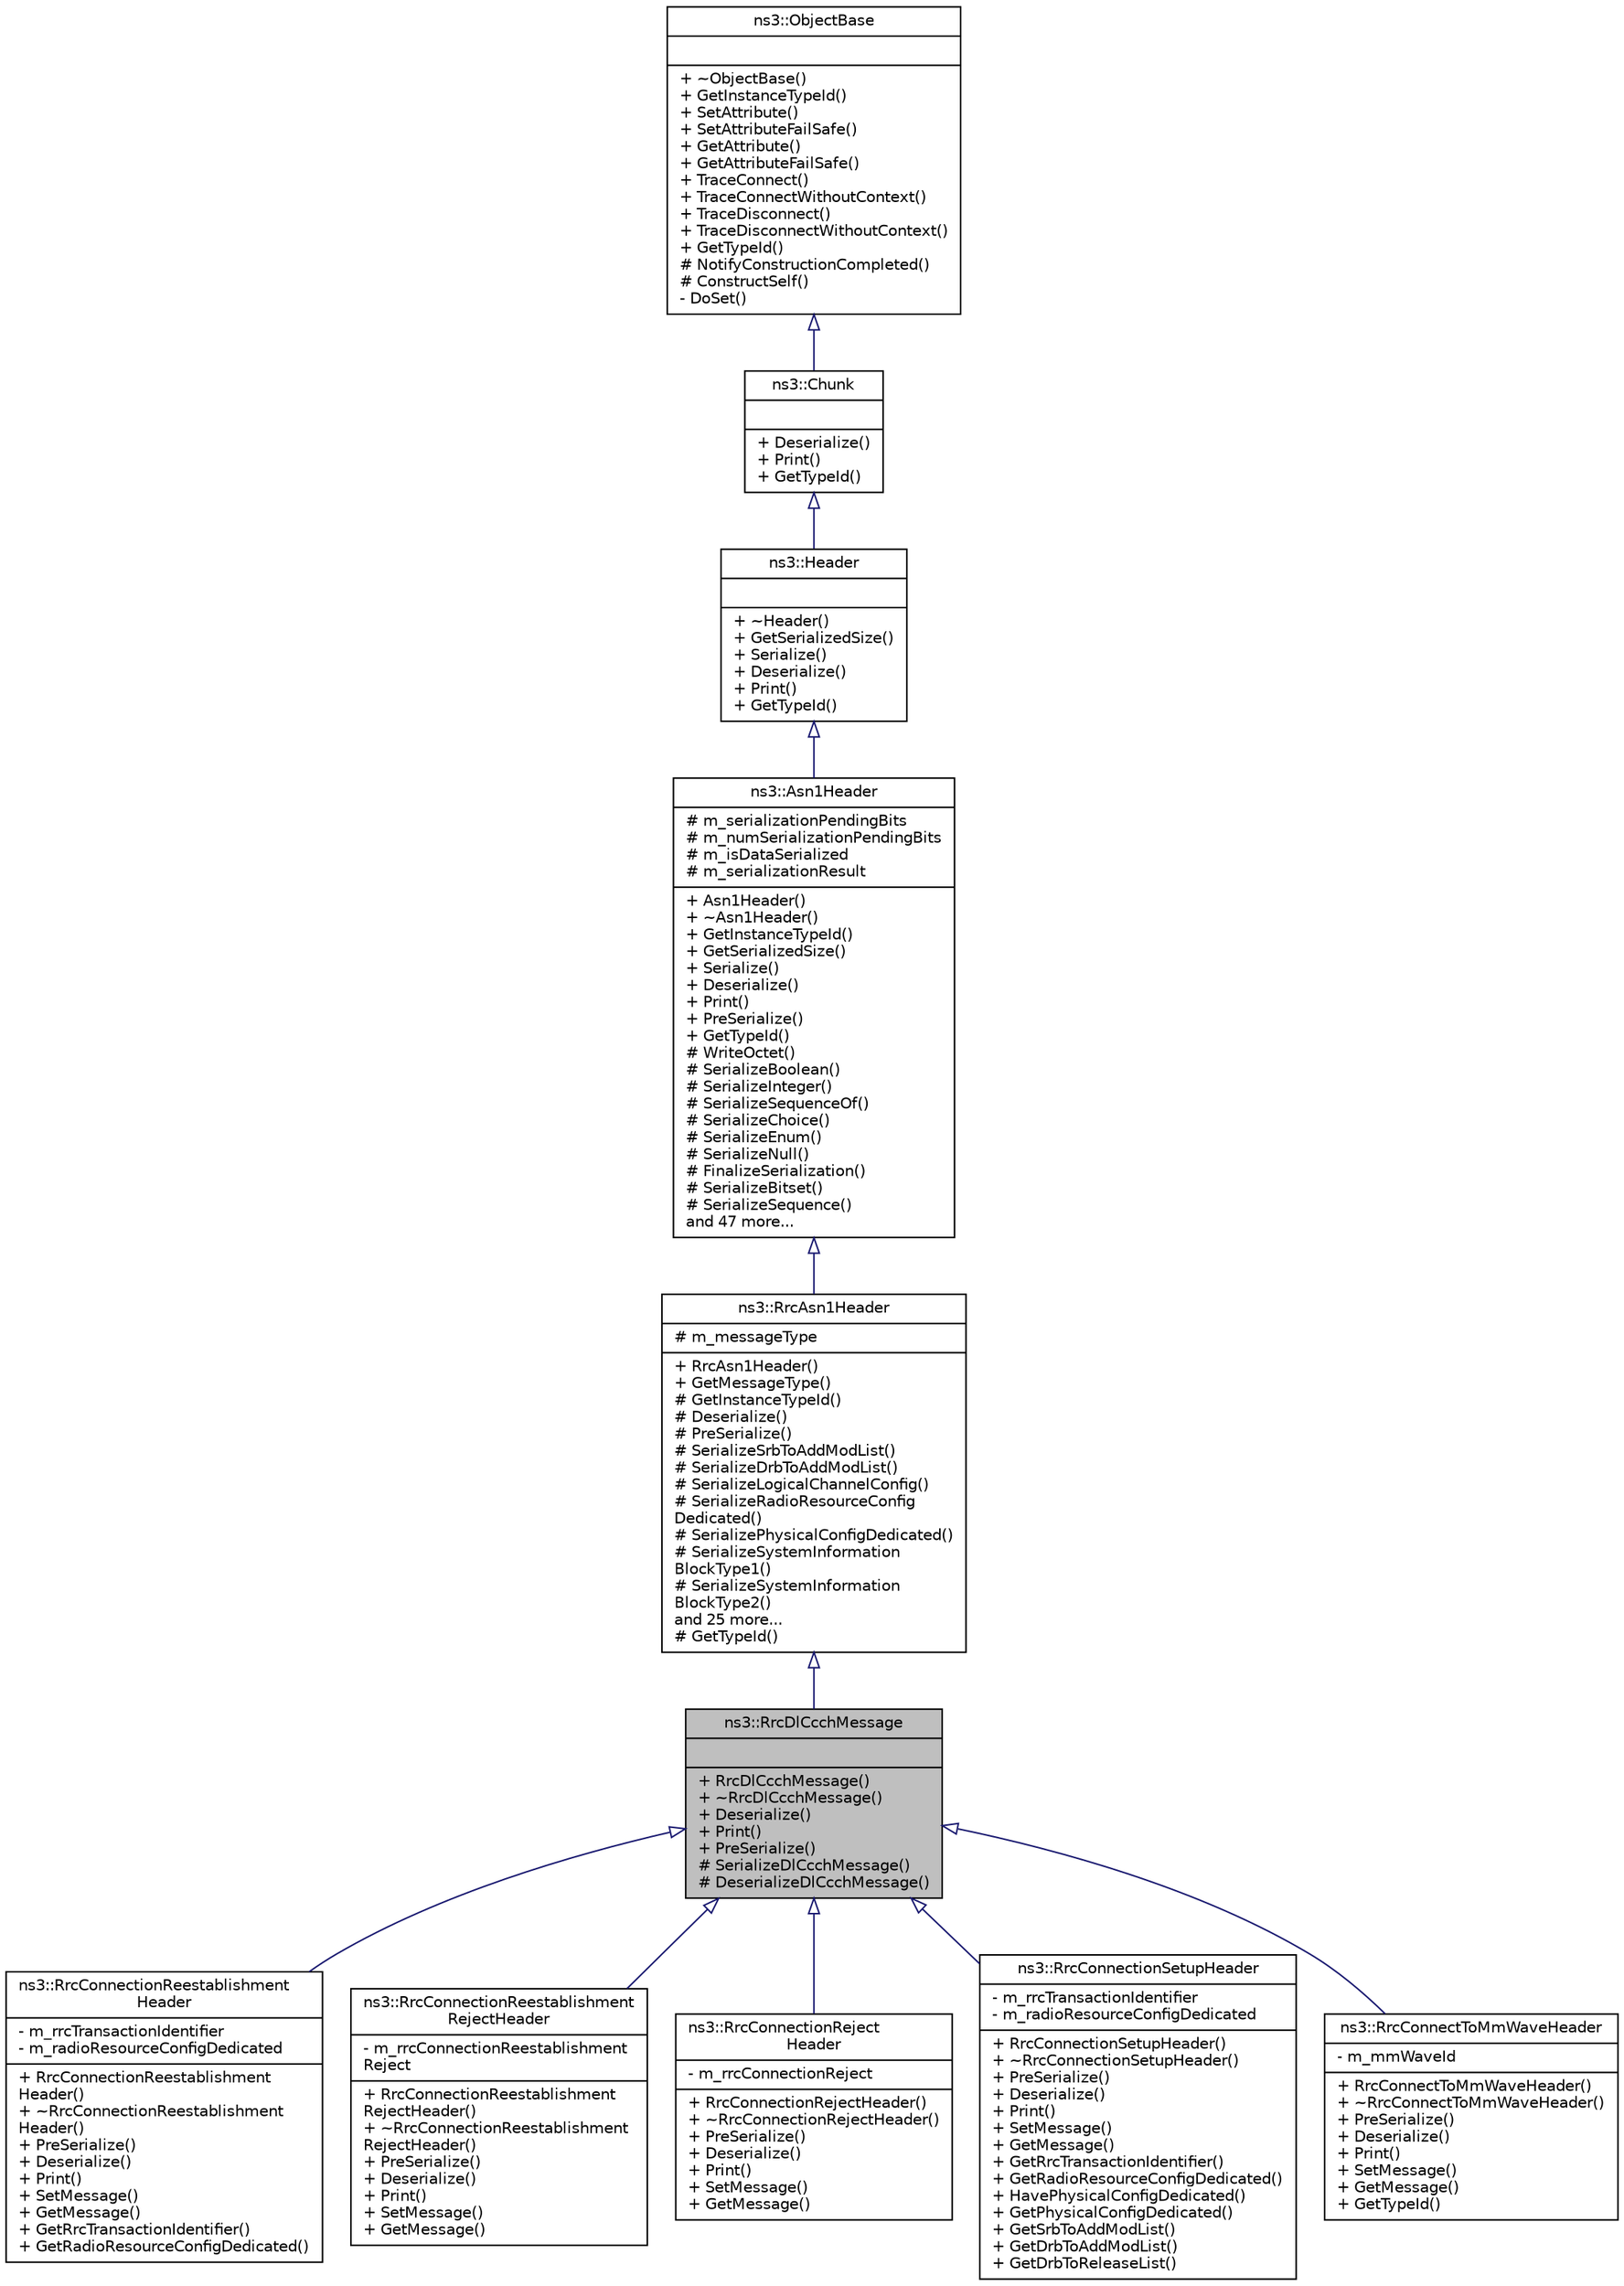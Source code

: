 digraph "ns3::RrcDlCcchMessage"
{
  edge [fontname="Helvetica",fontsize="10",labelfontname="Helvetica",labelfontsize="10"];
  node [fontname="Helvetica",fontsize="10",shape=record];
  Node1 [label="{ns3::RrcDlCcchMessage\n||+ RrcDlCcchMessage()\l+ ~RrcDlCcchMessage()\l+ Deserialize()\l+ Print()\l+ PreSerialize()\l# SerializeDlCcchMessage()\l# DeserializeDlCcchMessage()\l}",height=0.2,width=0.4,color="black", fillcolor="grey75", style="filled", fontcolor="black"];
  Node2 -> Node1 [dir="back",color="midnightblue",fontsize="10",style="solid",arrowtail="onormal"];
  Node2 [label="{ns3::RrcAsn1Header\n|# m_messageType\l|+ RrcAsn1Header()\l+ GetMessageType()\l# GetInstanceTypeId()\l# Deserialize()\l# PreSerialize()\l# SerializeSrbToAddModList()\l# SerializeDrbToAddModList()\l# SerializeLogicalChannelConfig()\l# SerializeRadioResourceConfig\lDedicated()\l# SerializePhysicalConfigDedicated()\l# SerializeSystemInformation\lBlockType1()\l# SerializeSystemInformation\lBlockType2()\land 25 more...\l# GetTypeId()\l}",height=0.2,width=0.4,color="black", fillcolor="white", style="filled",URL="$d1/d6e/classns3_1_1RrcAsn1Header.html"];
  Node3 -> Node2 [dir="back",color="midnightblue",fontsize="10",style="solid",arrowtail="onormal"];
  Node3 [label="{ns3::Asn1Header\n|# m_serializationPendingBits\l# m_numSerializationPendingBits\l# m_isDataSerialized\l# m_serializationResult\l|+ Asn1Header()\l+ ~Asn1Header()\l+ GetInstanceTypeId()\l+ GetSerializedSize()\l+ Serialize()\l+ Deserialize()\l+ Print()\l+ PreSerialize()\l+ GetTypeId()\l# WriteOctet()\l# SerializeBoolean()\l# SerializeInteger()\l# SerializeSequenceOf()\l# SerializeChoice()\l# SerializeEnum()\l# SerializeNull()\l# FinalizeSerialization()\l# SerializeBitset()\l# SerializeSequence()\land 47 more...\l}",height=0.2,width=0.4,color="black", fillcolor="white", style="filled",URL="$d4/d02/classns3_1_1Asn1Header.html"];
  Node4 -> Node3 [dir="back",color="midnightblue",fontsize="10",style="solid",arrowtail="onormal"];
  Node4 [label="{ns3::Header\n||+ ~Header()\l+ GetSerializedSize()\l+ Serialize()\l+ Deserialize()\l+ Print()\l+ GetTypeId()\l}",height=0.2,width=0.4,color="black", fillcolor="white", style="filled",URL="$d6/dae/classns3_1_1Header.html",tooltip="Protocol header serialization and deserialization. "];
  Node5 -> Node4 [dir="back",color="midnightblue",fontsize="10",style="solid",arrowtail="onormal"];
  Node5 [label="{ns3::Chunk\n||+ Deserialize()\l+ Print()\l+ GetTypeId()\l}",height=0.2,width=0.4,color="black", fillcolor="white", style="filled",URL="$d7/d9b/classns3_1_1Chunk.html",tooltip="abstract base class for ns3::Header and ns3::Trailer "];
  Node6 -> Node5 [dir="back",color="midnightblue",fontsize="10",style="solid",arrowtail="onormal"];
  Node6 [label="{ns3::ObjectBase\n||+ ~ObjectBase()\l+ GetInstanceTypeId()\l+ SetAttribute()\l+ SetAttributeFailSafe()\l+ GetAttribute()\l+ GetAttributeFailSafe()\l+ TraceConnect()\l+ TraceConnectWithoutContext()\l+ TraceDisconnect()\l+ TraceDisconnectWithoutContext()\l+ GetTypeId()\l# NotifyConstructionCompleted()\l# ConstructSelf()\l- DoSet()\l}",height=0.2,width=0.4,color="black", fillcolor="white", style="filled",URL="$d2/dac/classns3_1_1ObjectBase.html",tooltip="Anchor the ns-3 type and attribute system. "];
  Node1 -> Node7 [dir="back",color="midnightblue",fontsize="10",style="solid",arrowtail="onormal"];
  Node7 [label="{ns3::RrcConnectionReestablishment\lHeader\n|- m_rrcTransactionIdentifier\l- m_radioResourceConfigDedicated\l|+ RrcConnectionReestablishment\lHeader()\l+ ~RrcConnectionReestablishment\lHeader()\l+ PreSerialize()\l+ Deserialize()\l+ Print()\l+ SetMessage()\l+ GetMessage()\l+ GetRrcTransactionIdentifier()\l+ GetRadioResourceConfigDedicated()\l}",height=0.2,width=0.4,color="black", fillcolor="white", style="filled",URL="$d9/dc3/classns3_1_1RrcConnectionReestablishmentHeader.html"];
  Node1 -> Node8 [dir="back",color="midnightblue",fontsize="10",style="solid",arrowtail="onormal"];
  Node8 [label="{ns3::RrcConnectionReestablishment\lRejectHeader\n|- m_rrcConnectionReestablishment\lReject\l|+ RrcConnectionReestablishment\lRejectHeader()\l+ ~RrcConnectionReestablishment\lRejectHeader()\l+ PreSerialize()\l+ Deserialize()\l+ Print()\l+ SetMessage()\l+ GetMessage()\l}",height=0.2,width=0.4,color="black", fillcolor="white", style="filled",URL="$d2/d82/classns3_1_1RrcConnectionReestablishmentRejectHeader.html"];
  Node1 -> Node9 [dir="back",color="midnightblue",fontsize="10",style="solid",arrowtail="onormal"];
  Node9 [label="{ns3::RrcConnectionReject\lHeader\n|- m_rrcConnectionReject\l|+ RrcConnectionRejectHeader()\l+ ~RrcConnectionRejectHeader()\l+ PreSerialize()\l+ Deserialize()\l+ Print()\l+ SetMessage()\l+ GetMessage()\l}",height=0.2,width=0.4,color="black", fillcolor="white", style="filled",URL="$d8/d66/classns3_1_1RrcConnectionRejectHeader.html"];
  Node1 -> Node10 [dir="back",color="midnightblue",fontsize="10",style="solid",arrowtail="onormal"];
  Node10 [label="{ns3::RrcConnectionSetupHeader\n|- m_rrcTransactionIdentifier\l- m_radioResourceConfigDedicated\l|+ RrcConnectionSetupHeader()\l+ ~RrcConnectionSetupHeader()\l+ PreSerialize()\l+ Deserialize()\l+ Print()\l+ SetMessage()\l+ GetMessage()\l+ GetRrcTransactionIdentifier()\l+ GetRadioResourceConfigDedicated()\l+ HavePhysicalConfigDedicated()\l+ GetPhysicalConfigDedicated()\l+ GetSrbToAddModList()\l+ GetDrbToAddModList()\l+ GetDrbToReleaseList()\l}",height=0.2,width=0.4,color="black", fillcolor="white", style="filled",URL="$d3/d9d/classns3_1_1RrcConnectionSetupHeader.html"];
  Node1 -> Node11 [dir="back",color="midnightblue",fontsize="10",style="solid",arrowtail="onormal"];
  Node11 [label="{ns3::RrcConnectToMmWaveHeader\n|- m_mmWaveId\l|+ RrcConnectToMmWaveHeader()\l+ ~RrcConnectToMmWaveHeader()\l+ PreSerialize()\l+ Deserialize()\l+ Print()\l+ SetMessage()\l+ GetMessage()\l+ GetTypeId()\l}",height=0.2,width=0.4,color="black", fillcolor="white", style="filled",URL="$da/dfb/classns3_1_1RrcConnectToMmWaveHeader.html"];
}

